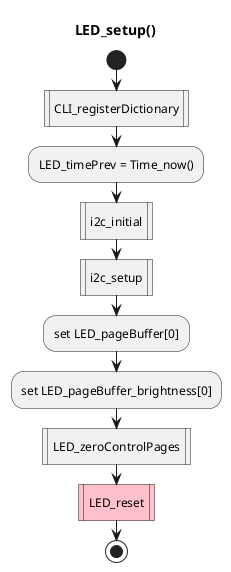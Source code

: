 '
' LED_setup.uml
'

@startuml
title LED_setup()
start
:CLI_registerDictionary|
:LED_timePrev = Time_now();
:i2c_initial|
:i2c_setup|
:set LED_pageBuffer[0];
:set LED_pageBuffer_brightness[0];
:LED_zeroControlPages|
#Pink:LED_reset|
'partition my_LED_setup.c {
' :write LED enable/brightness to LED page buffers;  
' :initialize local LED variables;
'}
stop
@enduml
